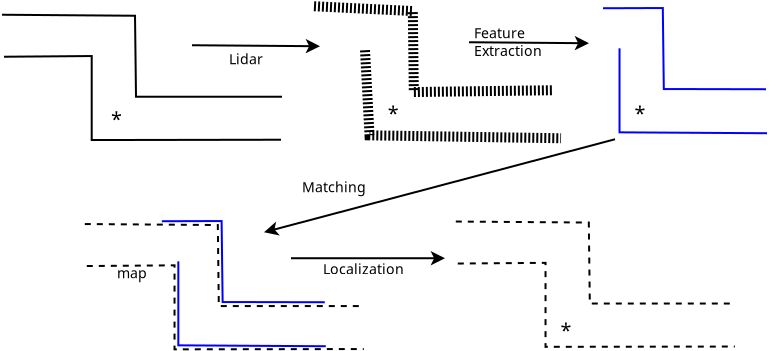 <?xml version="1.0" encoding="UTF-8"?>
<dia:diagram xmlns:dia="http://www.lysator.liu.se/~alla/dia/">
  <dia:layer name="Background" visible="true" active="true">
    <dia:object type="Standard - PolyLine" version="0" id="O0">
      <dia:attribute name="obj_pos">
        <dia:point val="3.8,9.625"/>
      </dia:attribute>
      <dia:attribute name="obj_bb">
        <dia:rectangle val="3.75,9.575;17.85,13.775"/>
      </dia:attribute>
      <dia:attribute name="poly_points">
        <dia:point val="3.8,9.625"/>
        <dia:point val="10.45,9.675"/>
        <dia:point val="10.5,13.725"/>
        <dia:point val="17.8,13.725"/>
      </dia:attribute>
    </dia:object>
    <dia:object type="Standard - PolyLine" version="0" id="O1">
      <dia:attribute name="obj_pos">
        <dia:point val="3.9,11.725"/>
      </dia:attribute>
      <dia:attribute name="obj_bb">
        <dia:rectangle val="3.85,11.64;17.8,15.94"/>
      </dia:attribute>
      <dia:attribute name="poly_points">
        <dia:point val="3.9,11.725"/>
        <dia:point val="8.285,11.69"/>
        <dia:point val="8.285,15.89"/>
        <dia:point val="17.75,15.875"/>
      </dia:attribute>
    </dia:object>
    <dia:object type="Standard - Line" version="0" id="O2">
      <dia:attribute name="obj_pos">
        <dia:point val="13.3,11.15"/>
      </dia:attribute>
      <dia:attribute name="obj_bb">
        <dia:rectangle val="13.25,10.833;19.812,11.557"/>
      </dia:attribute>
      <dia:attribute name="conn_endpoints">
        <dia:point val="13.3,11.15"/>
        <dia:point val="19.7,11.2"/>
      </dia:attribute>
      <dia:attribute name="numcp">
        <dia:int val="1"/>
      </dia:attribute>
      <dia:attribute name="end_arrow">
        <dia:enum val="22"/>
      </dia:attribute>
      <dia:attribute name="end_arrow_length">
        <dia:real val="0.5"/>
      </dia:attribute>
      <dia:attribute name="end_arrow_width">
        <dia:real val="0.5"/>
      </dia:attribute>
    </dia:object>
    <dia:object type="Standard - Text" version="1" id="O3">
      <dia:attribute name="obj_pos">
        <dia:point val="15.15,12.1"/>
      </dia:attribute>
      <dia:attribute name="obj_bb">
        <dia:rectangle val="15.15,11.445;16.907,12.265"/>
      </dia:attribute>
      <dia:attribute name="text">
        <dia:composite type="text">
          <dia:attribute name="string">
            <dia:string>#Lidar#</dia:string>
          </dia:attribute>
          <dia:attribute name="font">
            <dia:font family="sans" style="0" name="Helvetica"/>
          </dia:attribute>
          <dia:attribute name="height">
            <dia:real val="0.882"/>
          </dia:attribute>
          <dia:attribute name="pos">
            <dia:point val="15.15,12.1"/>
          </dia:attribute>
          <dia:attribute name="color">
            <dia:color val="#000000"/>
          </dia:attribute>
          <dia:attribute name="alignment">
            <dia:enum val="0"/>
          </dia:attribute>
        </dia:composite>
      </dia:attribute>
      <dia:attribute name="valign">
        <dia:enum val="3"/>
      </dia:attribute>
    </dia:object>
    <dia:object type="Standard - Line" version="0" id="O4">
      <dia:attribute name="obj_pos">
        <dia:point val="27.15,11"/>
      </dia:attribute>
      <dia:attribute name="obj_bb">
        <dia:rectangle val="27.1,10.683;33.262,11.407"/>
      </dia:attribute>
      <dia:attribute name="conn_endpoints">
        <dia:point val="27.15,11"/>
        <dia:point val="33.15,11.05"/>
      </dia:attribute>
      <dia:attribute name="numcp">
        <dia:int val="1"/>
      </dia:attribute>
      <dia:attribute name="end_arrow">
        <dia:enum val="22"/>
      </dia:attribute>
      <dia:attribute name="end_arrow_length">
        <dia:real val="0.5"/>
      </dia:attribute>
      <dia:attribute name="end_arrow_width">
        <dia:real val="0.5"/>
      </dia:attribute>
    </dia:object>
    <dia:object type="Standard - Text" version="1" id="O5">
      <dia:attribute name="obj_pos">
        <dia:point val="27.4,10.8"/>
      </dia:attribute>
      <dia:attribute name="obj_bb">
        <dia:rectangle val="27.4,10.145;31.003,11.847"/>
      </dia:attribute>
      <dia:attribute name="text">
        <dia:composite type="text">
          <dia:attribute name="string">
            <dia:string>#Feature
Extraction#</dia:string>
          </dia:attribute>
          <dia:attribute name="font">
            <dia:font family="sans" style="0" name="Helvetica"/>
          </dia:attribute>
          <dia:attribute name="height">
            <dia:real val="0.882"/>
          </dia:attribute>
          <dia:attribute name="pos">
            <dia:point val="27.4,10.8"/>
          </dia:attribute>
          <dia:attribute name="color">
            <dia:color val="#000000"/>
          </dia:attribute>
          <dia:attribute name="alignment">
            <dia:enum val="0"/>
          </dia:attribute>
        </dia:composite>
      </dia:attribute>
      <dia:attribute name="valign">
        <dia:enum val="3"/>
      </dia:attribute>
    </dia:object>
    <dia:object type="Standard - Text" version="1" id="O6">
      <dia:attribute name="obj_pos">
        <dia:point val="9.25,15.2"/>
      </dia:attribute>
      <dia:attribute name="obj_bb">
        <dia:rectangle val="9.25,14.283;9.745,15.432"/>
      </dia:attribute>
      <dia:attribute name="text">
        <dia:composite type="text">
          <dia:attribute name="string">
            <dia:string>#*#</dia:string>
          </dia:attribute>
          <dia:attribute name="font">
            <dia:font family="sans" style="0" name="Helvetica"/>
          </dia:attribute>
          <dia:attribute name="height">
            <dia:real val="1.235"/>
          </dia:attribute>
          <dia:attribute name="pos">
            <dia:point val="9.25,15.2"/>
          </dia:attribute>
          <dia:attribute name="color">
            <dia:color val="#000000"/>
          </dia:attribute>
          <dia:attribute name="alignment">
            <dia:enum val="0"/>
          </dia:attribute>
        </dia:composite>
      </dia:attribute>
      <dia:attribute name="valign">
        <dia:enum val="3"/>
      </dia:attribute>
    </dia:object>
    <dia:object type="Standard - Line" version="0" id="O7">
      <dia:attribute name="obj_pos">
        <dia:point val="34.45,15.85"/>
      </dia:attribute>
      <dia:attribute name="obj_bb">
        <dia:rectangle val="16.792,15.789;34.511,20.693"/>
      </dia:attribute>
      <dia:attribute name="conn_endpoints">
        <dia:point val="34.45,15.85"/>
        <dia:point val="16.9,20.5"/>
      </dia:attribute>
      <dia:attribute name="numcp">
        <dia:int val="1"/>
      </dia:attribute>
      <dia:attribute name="end_arrow">
        <dia:enum val="22"/>
      </dia:attribute>
      <dia:attribute name="end_arrow_length">
        <dia:real val="0.5"/>
      </dia:attribute>
      <dia:attribute name="end_arrow_width">
        <dia:real val="0.5"/>
      </dia:attribute>
    </dia:object>
    <dia:object type="Standard - Text" version="1" id="O8">
      <dia:attribute name="obj_pos">
        <dia:point val="18.8,18.5"/>
      </dia:attribute>
      <dia:attribute name="obj_bb">
        <dia:rectangle val="18.8,17.845;22.043,18.665"/>
      </dia:attribute>
      <dia:attribute name="text">
        <dia:composite type="text">
          <dia:attribute name="string">
            <dia:string>#Matching#</dia:string>
          </dia:attribute>
          <dia:attribute name="font">
            <dia:font family="sans" style="0" name="Helvetica"/>
          </dia:attribute>
          <dia:attribute name="height">
            <dia:real val="0.882"/>
          </dia:attribute>
          <dia:attribute name="pos">
            <dia:point val="18.8,18.5"/>
          </dia:attribute>
          <dia:attribute name="color">
            <dia:color val="#000000"/>
          </dia:attribute>
          <dia:attribute name="alignment">
            <dia:enum val="0"/>
          </dia:attribute>
        </dia:composite>
      </dia:attribute>
      <dia:attribute name="valign">
        <dia:enum val="3"/>
      </dia:attribute>
    </dia:object>
    <dia:object type="Standard - Line" version="0" id="O9">
      <dia:attribute name="obj_pos">
        <dia:point val="18.25,21.8"/>
      </dia:attribute>
      <dia:attribute name="obj_bb">
        <dia:rectangle val="18.2,21.438;26.062,22.162"/>
      </dia:attribute>
      <dia:attribute name="conn_endpoints">
        <dia:point val="18.25,21.8"/>
        <dia:point val="25.95,21.8"/>
      </dia:attribute>
      <dia:attribute name="numcp">
        <dia:int val="1"/>
      </dia:attribute>
      <dia:attribute name="end_arrow">
        <dia:enum val="22"/>
      </dia:attribute>
      <dia:attribute name="end_arrow_length">
        <dia:real val="0.5"/>
      </dia:attribute>
      <dia:attribute name="end_arrow_width">
        <dia:real val="0.5"/>
      </dia:attribute>
    </dia:object>
    <dia:object type="Standard - Text" version="1" id="O10">
      <dia:attribute name="obj_pos">
        <dia:point val="19.85,22.6"/>
      </dia:attribute>
      <dia:attribute name="obj_bb">
        <dia:rectangle val="19.85,21.945;24.027,22.765"/>
      </dia:attribute>
      <dia:attribute name="text">
        <dia:composite type="text">
          <dia:attribute name="string">
            <dia:string>#Localization#</dia:string>
          </dia:attribute>
          <dia:attribute name="font">
            <dia:font family="sans" style="0" name="Helvetica"/>
          </dia:attribute>
          <dia:attribute name="height">
            <dia:real val="0.882"/>
          </dia:attribute>
          <dia:attribute name="pos">
            <dia:point val="19.85,22.6"/>
          </dia:attribute>
          <dia:attribute name="color">
            <dia:color val="#000000"/>
          </dia:attribute>
          <dia:attribute name="alignment">
            <dia:enum val="0"/>
          </dia:attribute>
        </dia:composite>
      </dia:attribute>
      <dia:attribute name="valign">
        <dia:enum val="3"/>
      </dia:attribute>
    </dia:object>
    <dia:object type="Standard - Text" version="1" id="O11">
      <dia:attribute name="obj_pos">
        <dia:point val="9.55,22.8"/>
      </dia:attribute>
      <dia:attribute name="obj_bb">
        <dia:rectangle val="9.55,22.145;11.117,22.965"/>
      </dia:attribute>
      <dia:attribute name="text">
        <dia:composite type="text">
          <dia:attribute name="string">
            <dia:string>#map#</dia:string>
          </dia:attribute>
          <dia:attribute name="font">
            <dia:font family="sans" style="0" name="Helvetica"/>
          </dia:attribute>
          <dia:attribute name="height">
            <dia:real val="0.882"/>
          </dia:attribute>
          <dia:attribute name="pos">
            <dia:point val="9.55,22.8"/>
          </dia:attribute>
          <dia:attribute name="color">
            <dia:color val="#000000"/>
          </dia:attribute>
          <dia:attribute name="alignment">
            <dia:enum val="0"/>
          </dia:attribute>
        </dia:composite>
      </dia:attribute>
      <dia:attribute name="valign">
        <dia:enum val="3"/>
      </dia:attribute>
    </dia:object>
    <dia:group>
      <dia:object type="Standard - PolyLine" version="0" id="O12">
        <dia:attribute name="obj_pos">
          <dia:point val="33.85,9.3"/>
        </dia:attribute>
        <dia:attribute name="obj_bb">
          <dia:rectangle val="33.8,9.24;42.05,13.4"/>
        </dia:attribute>
        <dia:attribute name="poly_points">
          <dia:point val="33.85,9.3"/>
          <dia:point val="36.84,9.29"/>
          <dia:point val="36.89,13.34"/>
          <dia:point val="42,13.35"/>
        </dia:attribute>
        <dia:attribute name="line_color">
          <dia:color val="#0000ff"/>
        </dia:attribute>
      </dia:object>
      <dia:object type="Standard - PolyLine" version="0" id="O13">
        <dia:attribute name="obj_pos">
          <dia:point val="34.676,11.305"/>
        </dia:attribute>
        <dia:attribute name="obj_bb">
          <dia:rectangle val="34.626,11.255;42.1,15.6"/>
        </dia:attribute>
        <dia:attribute name="poly_points">
          <dia:point val="34.676,11.305"/>
          <dia:point val="34.676,15.505"/>
          <dia:point val="42.05,15.55"/>
        </dia:attribute>
        <dia:attribute name="line_color">
          <dia:color val="#0000ff"/>
        </dia:attribute>
      </dia:object>
      <dia:object type="Standard - Text" version="1" id="O14">
        <dia:attribute name="obj_pos">
          <dia:point val="35.43,14.918"/>
        </dia:attribute>
        <dia:attribute name="obj_bb">
          <dia:rectangle val="35.43,14;35.925,15.15"/>
        </dia:attribute>
        <dia:attribute name="text">
          <dia:composite type="text">
            <dia:attribute name="string">
              <dia:string>#*#</dia:string>
            </dia:attribute>
            <dia:attribute name="font">
              <dia:font family="sans" style="0" name="Helvetica"/>
            </dia:attribute>
            <dia:attribute name="height">
              <dia:real val="1.235"/>
            </dia:attribute>
            <dia:attribute name="pos">
              <dia:point val="35.43,14.918"/>
            </dia:attribute>
            <dia:attribute name="color">
              <dia:color val="#000000"/>
            </dia:attribute>
            <dia:attribute name="alignment">
              <dia:enum val="0"/>
            </dia:attribute>
          </dia:composite>
        </dia:attribute>
        <dia:attribute name="valign">
          <dia:enum val="3"/>
        </dia:attribute>
      </dia:object>
    </dia:group>
    <dia:group>
      <dia:object type="Standard - PolyLine" version="0" id="O15">
        <dia:attribute name="obj_pos">
          <dia:point val="19.4,9.2"/>
        </dia:attribute>
        <dia:attribute name="obj_bb">
          <dia:rectangle val="19.138,8.938;31.553,13.744"/>
        </dia:attribute>
        <dia:attribute name="poly_points">
          <dia:point val="19.4,9.2"/>
          <dia:point val="24.34,9.44"/>
          <dia:point val="24.39,13.49"/>
          <dia:point val="31.3,13.4"/>
        </dia:attribute>
        <dia:attribute name="line_width">
          <dia:real val="0.5"/>
        </dia:attribute>
        <dia:attribute name="line_style">
          <dia:enum val="4"/>
        </dia:attribute>
      </dia:object>
      <dia:object type="Standard - PolyLine" version="0" id="O16">
        <dia:attribute name="obj_pos">
          <dia:point val="21.95,11.4"/>
        </dia:attribute>
        <dia:attribute name="obj_bb">
          <dia:rectangle val="21.687,11.137;32.004,16.054"/>
        </dia:attribute>
        <dia:attribute name="poly_points">
          <dia:point val="21.95,11.4"/>
          <dia:point val="22.176,15.655"/>
          <dia:point val="31.75,15.8"/>
        </dia:attribute>
        <dia:attribute name="line_width">
          <dia:real val="0.5"/>
        </dia:attribute>
        <dia:attribute name="line_style">
          <dia:enum val="4"/>
        </dia:attribute>
      </dia:object>
      <dia:object type="Standard - Text" version="1" id="O17">
        <dia:attribute name="obj_pos">
          <dia:point val="23.09,14.918"/>
        </dia:attribute>
        <dia:attribute name="obj_bb">
          <dia:rectangle val="23.09,14;23.585,15.15"/>
        </dia:attribute>
        <dia:attribute name="text">
          <dia:composite type="text">
            <dia:attribute name="string">
              <dia:string>#*#</dia:string>
            </dia:attribute>
            <dia:attribute name="font">
              <dia:font family="sans" style="0" name="Helvetica"/>
            </dia:attribute>
            <dia:attribute name="height">
              <dia:real val="1.235"/>
            </dia:attribute>
            <dia:attribute name="pos">
              <dia:point val="23.09,14.918"/>
            </dia:attribute>
            <dia:attribute name="color">
              <dia:color val="#000000"/>
            </dia:attribute>
            <dia:attribute name="alignment">
              <dia:enum val="0"/>
            </dia:attribute>
          </dia:composite>
        </dia:attribute>
        <dia:attribute name="valign">
          <dia:enum val="3"/>
        </dia:attribute>
      </dia:object>
    </dia:group>
    <dia:group>
      <dia:object type="Standard - PolyLine" version="0" id="O18">
        <dia:attribute name="obj_pos">
          <dia:point val="7.94,20.09"/>
        </dia:attribute>
        <dia:attribute name="obj_bb">
          <dia:rectangle val="7.89,20.04;21.99,24.24"/>
        </dia:attribute>
        <dia:attribute name="poly_points">
          <dia:point val="7.94,20.09"/>
          <dia:point val="14.59,20.14"/>
          <dia:point val="14.64,24.19"/>
          <dia:point val="21.94,24.19"/>
        </dia:attribute>
        <dia:attribute name="line_style">
          <dia:enum val="1"/>
        </dia:attribute>
        <dia:attribute name="dashlength">
          <dia:real val="0.3"/>
        </dia:attribute>
      </dia:object>
      <dia:object type="Standard - PolyLine" version="0" id="O19">
        <dia:attribute name="obj_pos">
          <dia:point val="8.04,22.19"/>
        </dia:attribute>
        <dia:attribute name="obj_bb">
          <dia:rectangle val="7.99,22.105;21.941,26.405"/>
        </dia:attribute>
        <dia:attribute name="poly_points">
          <dia:point val="8.04,22.19"/>
          <dia:point val="12.426,22.155"/>
          <dia:point val="12.426,26.355"/>
          <dia:point val="21.89,26.34"/>
        </dia:attribute>
        <dia:attribute name="line_style">
          <dia:enum val="1"/>
        </dia:attribute>
        <dia:attribute name="dashlength">
          <dia:real val="0.3"/>
        </dia:attribute>
      </dia:object>
      <dia:object type="Standard - PolyLine" version="0" id="O20">
        <dia:attribute name="obj_pos">
          <dia:point val="11.79,19.95"/>
        </dia:attribute>
        <dia:attribute name="obj_bb">
          <dia:rectangle val="11.74,19.89;19.99,24.05"/>
        </dia:attribute>
        <dia:attribute name="poly_points">
          <dia:point val="11.79,19.95"/>
          <dia:point val="14.78,19.94"/>
          <dia:point val="14.831,23.99"/>
          <dia:point val="19.94,24.0"/>
        </dia:attribute>
        <dia:attribute name="line_color">
          <dia:color val="#0000ff"/>
        </dia:attribute>
      </dia:object>
      <dia:object type="Standard - PolyLine" version="0" id="O21">
        <dia:attribute name="obj_pos">
          <dia:point val="12.616,21.955"/>
        </dia:attribute>
        <dia:attribute name="obj_bb">
          <dia:rectangle val="12.566,21.905;20.041,26.25"/>
        </dia:attribute>
        <dia:attribute name="poly_points">
          <dia:point val="12.616,21.955"/>
          <dia:point val="12.616,26.155"/>
          <dia:point val="19.99,26.2"/>
        </dia:attribute>
        <dia:attribute name="line_color">
          <dia:color val="#0000ff"/>
        </dia:attribute>
      </dia:object>
    </dia:group>
    <dia:group>
      <dia:object type="Standard - PolyLine" version="0" id="O22">
        <dia:attribute name="obj_pos">
          <dia:point val="26.49,19.965"/>
        </dia:attribute>
        <dia:attribute name="obj_bb">
          <dia:rectangle val="26.44,19.915;40.54,24.115"/>
        </dia:attribute>
        <dia:attribute name="poly_points">
          <dia:point val="26.49,19.965"/>
          <dia:point val="33.14,20.015"/>
          <dia:point val="33.19,24.065"/>
          <dia:point val="40.49,24.065"/>
        </dia:attribute>
        <dia:attribute name="line_style">
          <dia:enum val="1"/>
        </dia:attribute>
        <dia:attribute name="dashlength">
          <dia:real val="0.3"/>
        </dia:attribute>
      </dia:object>
      <dia:object type="Standard - PolyLine" version="0" id="O23">
        <dia:attribute name="obj_pos">
          <dia:point val="26.59,22.065"/>
        </dia:attribute>
        <dia:attribute name="obj_bb">
          <dia:rectangle val="26.54,21.98;40.49,26.28"/>
        </dia:attribute>
        <dia:attribute name="poly_points">
          <dia:point val="26.59,22.065"/>
          <dia:point val="30.976,22.03"/>
          <dia:point val="30.976,26.23"/>
          <dia:point val="40.44,26.215"/>
        </dia:attribute>
        <dia:attribute name="line_style">
          <dia:enum val="1"/>
        </dia:attribute>
        <dia:attribute name="dashlength">
          <dia:real val="0.3"/>
        </dia:attribute>
      </dia:object>
      <dia:object type="Standard - Text" version="1" id="O24">
        <dia:attribute name="obj_pos">
          <dia:point val="31.72,25.767"/>
        </dia:attribute>
        <dia:attribute name="obj_bb">
          <dia:rectangle val="31.72,24.85;32.215,26"/>
        </dia:attribute>
        <dia:attribute name="text">
          <dia:composite type="text">
            <dia:attribute name="string">
              <dia:string>#*#</dia:string>
            </dia:attribute>
            <dia:attribute name="font">
              <dia:font family="sans" style="0" name="Helvetica"/>
            </dia:attribute>
            <dia:attribute name="height">
              <dia:real val="1.235"/>
            </dia:attribute>
            <dia:attribute name="pos">
              <dia:point val="31.72,25.767"/>
            </dia:attribute>
            <dia:attribute name="color">
              <dia:color val="#000000"/>
            </dia:attribute>
            <dia:attribute name="alignment">
              <dia:enum val="0"/>
            </dia:attribute>
          </dia:composite>
        </dia:attribute>
        <dia:attribute name="valign">
          <dia:enum val="3"/>
        </dia:attribute>
      </dia:object>
    </dia:group>
  </dia:layer>
</dia:diagram>

